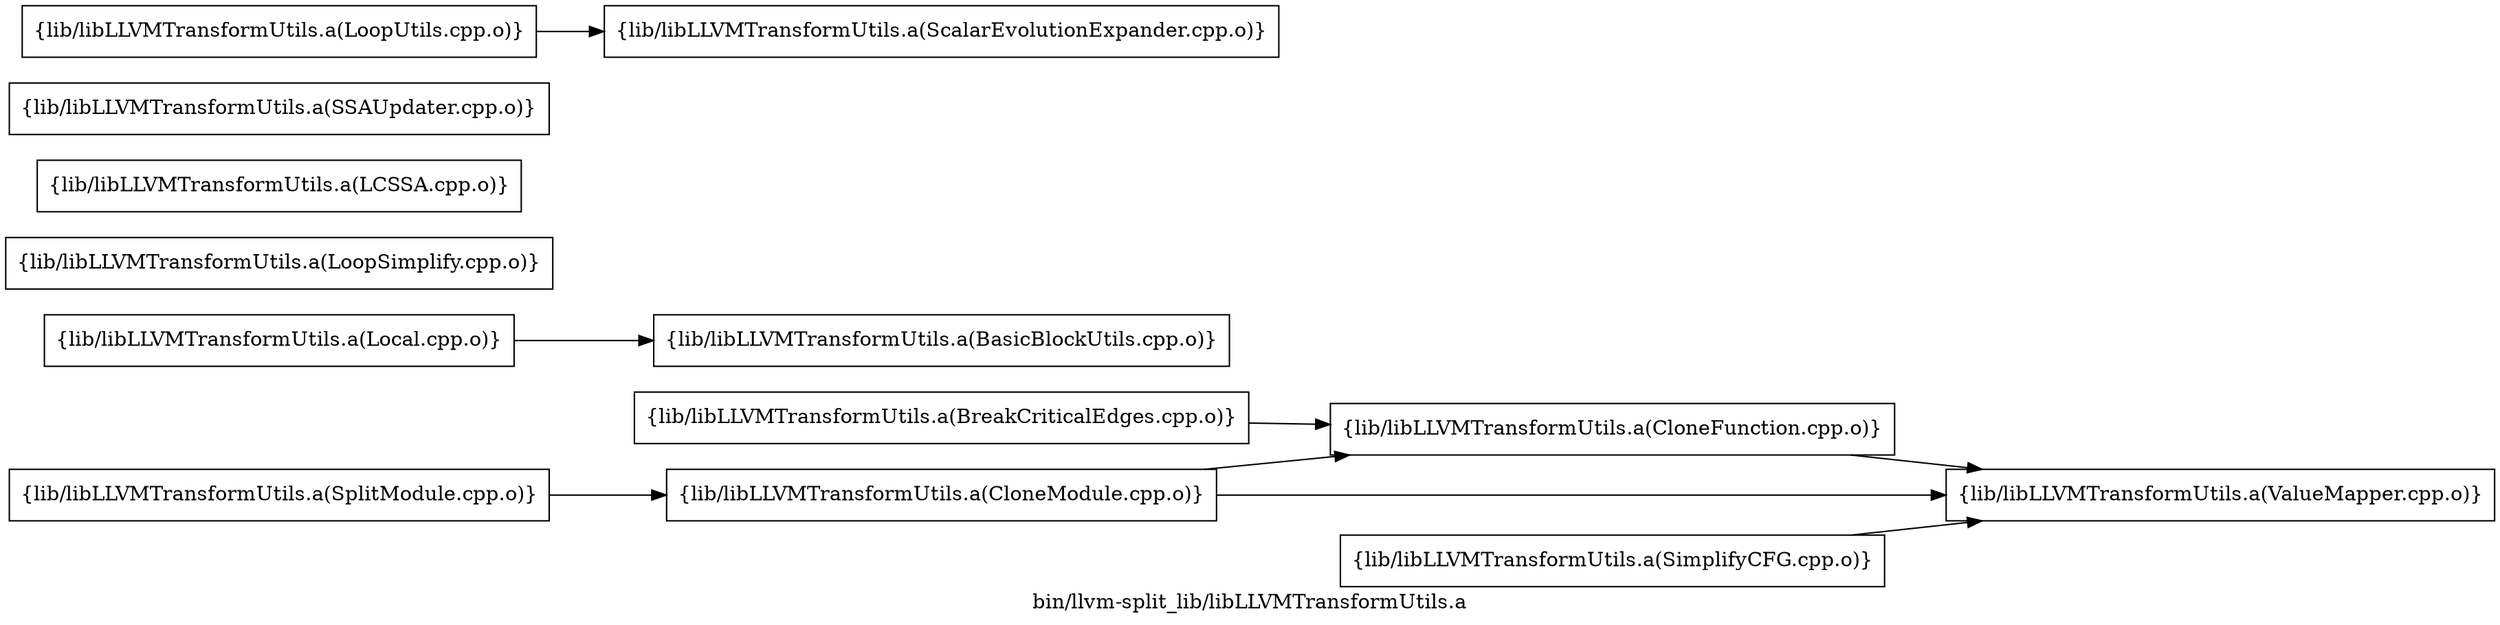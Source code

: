 digraph "bin/llvm-split_lib/libLLVMTransformUtils.a" {
	label="bin/llvm-split_lib/libLLVMTransformUtils.a";
	rankdir=LR;
	{ rank=same; Node0x55fc3f6e4f98;  }
	{ rank=same; Node0x55fc3f6e5c18;  }

	Node0x55fc3f6e4f98 [shape=record,shape=box,group=0,label="{lib/libLLVMTransformUtils.a(SplitModule.cpp.o)}"];
	Node0x55fc3f6e4f98 -> Node0x55fc3f6e5c18;
	Node0x55fc3f6e5c18 [shape=record,shape=box,group=0,label="{lib/libLLVMTransformUtils.a(CloneModule.cpp.o)}"];
	Node0x55fc3f6e5c18 -> Node0x55fc3f6e6258;
	Node0x55fc3f6e5c18 -> Node0x55fc3f6e6ca8;
	Node0x55fc3f6e6258 [shape=record,shape=box,group=0,label="{lib/libLLVMTransformUtils.a(CloneFunction.cpp.o)}"];
	Node0x55fc3f6e6258 -> Node0x55fc3f6e6ca8;
	Node0x55fc3f6e6ca8 [shape=record,shape=box,group=0,label="{lib/libLLVMTransformUtils.a(ValueMapper.cpp.o)}"];
	Node0x55fc3f6e6488 [shape=record,shape=box,group=0,label="{lib/libLLVMTransformUtils.a(BasicBlockUtils.cpp.o)}"];
	Node0x55fc3f6e71a8 [shape=record,shape=box,group=0,label="{lib/libLLVMTransformUtils.a(BreakCriticalEdges.cpp.o)}"];
	Node0x55fc3f6e71a8 -> Node0x55fc3f6e6258;
	Node0x55fc3f6ea128 [shape=record,shape=box,group=0,label="{lib/libLLVMTransformUtils.a(LoopSimplify.cpp.o)}"];
	Node0x55fc3f6ee7c8 [shape=record,shape=box,group=0,label="{lib/libLLVMTransformUtils.a(LCSSA.cpp.o)}"];
	Node0x55fc3f6ed828 [shape=record,shape=box,group=0,label="{lib/libLLVMTransformUtils.a(SSAUpdater.cpp.o)}"];
	Node0x55fc3f6ed058 [shape=record,shape=box,group=0,label="{lib/libLLVMTransformUtils.a(LoopUtils.cpp.o)}"];
	Node0x55fc3f6ed058 -> Node0x55fc3f6ed378;
	Node0x55fc3f6ed378 [shape=record,shape=box,group=0,label="{lib/libLLVMTransformUtils.a(ScalarEvolutionExpander.cpp.o)}"];
	Node0x55fc3f6ecbf8 [shape=record,shape=box,group=0,label="{lib/libLLVMTransformUtils.a(Local.cpp.o)}"];
	Node0x55fc3f6ecbf8 -> Node0x55fc3f6e6488;
	Node0x55fc3f6e6f78 [shape=record,shape=box,group=0,label="{lib/libLLVMTransformUtils.a(SimplifyCFG.cpp.o)}"];
	Node0x55fc3f6e6f78 -> Node0x55fc3f6e6ca8;
}
